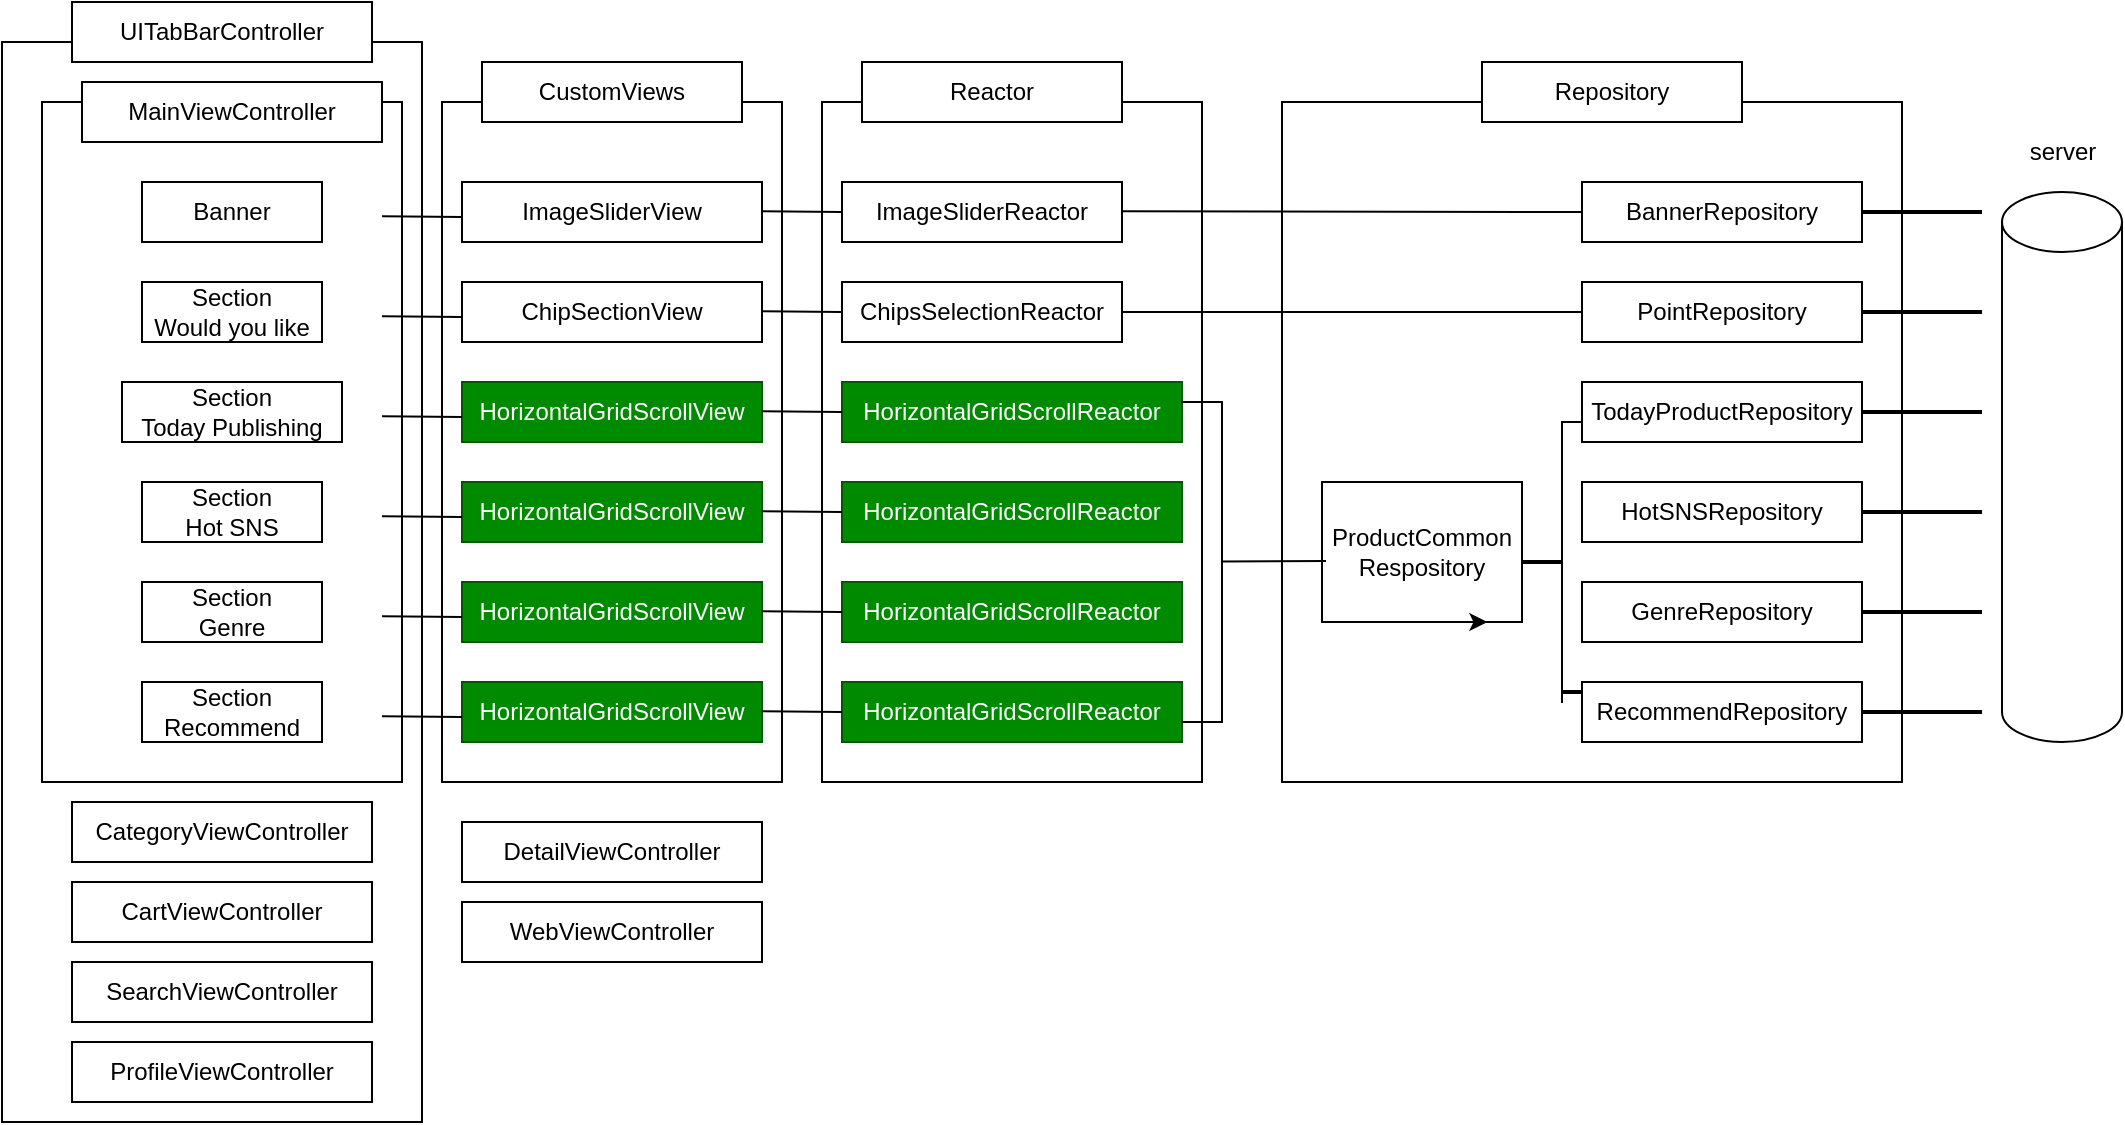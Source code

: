 <mxfile version="24.7.17">
  <diagram name="Page-1" id="H3pMinGVCzr7B0PxS-Pm">
    <mxGraphModel dx="640" dy="563" grid="1" gridSize="10" guides="1" tooltips="1" connect="1" arrows="1" fold="1" page="1" pageScale="1" pageWidth="850" pageHeight="1100" math="0" shadow="0">
      <root>
        <mxCell id="0" />
        <mxCell id="1" parent="0" />
        <mxCell id="9e2CFXTMy3aD5x_XGBw3-73" value="" style="rounded=0;whiteSpace=wrap;html=1;" vertex="1" parent="1">
          <mxGeometry y="30" width="210" height="540" as="geometry" />
        </mxCell>
        <mxCell id="9e2CFXTMy3aD5x_XGBw3-37" value="" style="rounded=0;whiteSpace=wrap;html=1;" vertex="1" parent="1">
          <mxGeometry x="640" y="60" width="310" height="340" as="geometry" />
        </mxCell>
        <mxCell id="9e2CFXTMy3aD5x_XGBw3-35" value="" style="rounded=0;whiteSpace=wrap;html=1;" vertex="1" parent="1">
          <mxGeometry x="410" y="60" width="190" height="340" as="geometry" />
        </mxCell>
        <mxCell id="9e2CFXTMy3aD5x_XGBw3-34" value="" style="rounded=0;whiteSpace=wrap;html=1;" vertex="1" parent="1">
          <mxGeometry x="220" y="60" width="170" height="340" as="geometry" />
        </mxCell>
        <mxCell id="9e2CFXTMy3aD5x_XGBw3-33" value="" style="rounded=0;whiteSpace=wrap;html=1;" vertex="1" parent="1">
          <mxGeometry x="20" y="60" width="180" height="340" as="geometry" />
        </mxCell>
        <mxCell id="9e2CFXTMy3aD5x_XGBw3-1" value="MainViewController" style="whiteSpace=wrap;html=1;" vertex="1" parent="1">
          <mxGeometry x="40" y="50" width="150" height="30" as="geometry" />
        </mxCell>
        <mxCell id="9e2CFXTMy3aD5x_XGBw3-2" value="ImageSliderView" style="whiteSpace=wrap;html=1;" vertex="1" parent="1">
          <mxGeometry x="230" y="100" width="150" height="30" as="geometry" />
        </mxCell>
        <mxCell id="9e2CFXTMy3aD5x_XGBw3-3" value="ChipSectionView" style="whiteSpace=wrap;html=1;" vertex="1" parent="1">
          <mxGeometry x="230" y="150" width="150" height="30" as="geometry" />
        </mxCell>
        <mxCell id="9e2CFXTMy3aD5x_XGBw3-4" value="HorizontalGridScrollView" style="whiteSpace=wrap;html=1;fillColor=#008a00;fontColor=#ffffff;strokeColor=#005700;" vertex="1" parent="1">
          <mxGeometry x="230" y="200" width="150" height="30" as="geometry" />
        </mxCell>
        <mxCell id="9e2CFXTMy3aD5x_XGBw3-5" value="ImageSliderReactor" style="whiteSpace=wrap;html=1;" vertex="1" parent="1">
          <mxGeometry x="420" y="100" width="140" height="30" as="geometry" />
        </mxCell>
        <mxCell id="9e2CFXTMy3aD5x_XGBw3-6" value="ChipsSelectionReactor" style="whiteSpace=wrap;html=1;" vertex="1" parent="1">
          <mxGeometry x="420" y="150" width="140" height="30" as="geometry" />
        </mxCell>
        <mxCell id="9e2CFXTMy3aD5x_XGBw3-7" value="HorizontalGridScrollReactor" style="whiteSpace=wrap;html=1;fillColor=#008a00;fontColor=#ffffff;strokeColor=#005700;" vertex="1" parent="1">
          <mxGeometry x="420" y="200" width="170" height="30" as="geometry" />
        </mxCell>
        <mxCell id="9e2CFXTMy3aD5x_XGBw3-8" value="BannerRepository" style="whiteSpace=wrap;html=1;" vertex="1" parent="1">
          <mxGeometry x="790" y="100" width="140" height="30" as="geometry" />
        </mxCell>
        <mxCell id="9e2CFXTMy3aD5x_XGBw3-9" value="PointRepository" style="whiteSpace=wrap;html=1;" vertex="1" parent="1">
          <mxGeometry x="790" y="150" width="140" height="30" as="geometry" />
        </mxCell>
        <mxCell id="9e2CFXTMy3aD5x_XGBw3-10" value="TodayProductRepository" style="whiteSpace=wrap;html=1;" vertex="1" parent="1">
          <mxGeometry x="790" y="200" width="140" height="30" as="geometry" />
        </mxCell>
        <mxCell id="9e2CFXTMy3aD5x_XGBw3-11" value="Banner" style="whiteSpace=wrap;html=1;" vertex="1" parent="1">
          <mxGeometry x="70" y="100" width="90" height="30" as="geometry" />
        </mxCell>
        <mxCell id="9e2CFXTMy3aD5x_XGBw3-13" value="&lt;div&gt;Section&lt;/div&gt;Would you like" style="whiteSpace=wrap;html=1;" vertex="1" parent="1">
          <mxGeometry x="70" y="150" width="90" height="30" as="geometry" />
        </mxCell>
        <mxCell id="9e2CFXTMy3aD5x_XGBw3-14" value="Section&lt;div&gt;Today Publishing&lt;/div&gt;" style="whiteSpace=wrap;html=1;" vertex="1" parent="1">
          <mxGeometry x="60" y="200" width="110" height="30" as="geometry" />
        </mxCell>
        <mxCell id="9e2CFXTMy3aD5x_XGBw3-15" value="Section&lt;div&gt;Hot SNS&lt;/div&gt;" style="whiteSpace=wrap;html=1;" vertex="1" parent="1">
          <mxGeometry x="70" y="250" width="90" height="30" as="geometry" />
        </mxCell>
        <mxCell id="9e2CFXTMy3aD5x_XGBw3-17" value="Section&lt;div&gt;Genre&lt;/div&gt;" style="whiteSpace=wrap;html=1;" vertex="1" parent="1">
          <mxGeometry x="70" y="300" width="90" height="30" as="geometry" />
        </mxCell>
        <mxCell id="9e2CFXTMy3aD5x_XGBw3-18" value="Section&lt;div&gt;Recommend&lt;br&gt;&lt;/div&gt;" style="whiteSpace=wrap;html=1;" vertex="1" parent="1">
          <mxGeometry x="70" y="350" width="90" height="30" as="geometry" />
        </mxCell>
        <mxCell id="9e2CFXTMy3aD5x_XGBw3-20" value="HorizontalGridScrollView" style="whiteSpace=wrap;html=1;fillColor=#008a00;fontColor=#ffffff;strokeColor=#005700;" vertex="1" parent="1">
          <mxGeometry x="230" y="250" width="150" height="30" as="geometry" />
        </mxCell>
        <mxCell id="9e2CFXTMy3aD5x_XGBw3-21" value="HorizontalGridScrollReactor" style="whiteSpace=wrap;html=1;fillColor=#008a00;fontColor=#ffffff;strokeColor=#005700;" vertex="1" parent="1">
          <mxGeometry x="420" y="250" width="170" height="30" as="geometry" />
        </mxCell>
        <mxCell id="9e2CFXTMy3aD5x_XGBw3-22" value="HotSNSRepository" style="whiteSpace=wrap;html=1;" vertex="1" parent="1">
          <mxGeometry x="790" y="250" width="140" height="30" as="geometry" />
        </mxCell>
        <mxCell id="9e2CFXTMy3aD5x_XGBw3-23" value="HorizontalGridScrollView" style="whiteSpace=wrap;html=1;fillColor=#008a00;fontColor=#ffffff;strokeColor=#005700;" vertex="1" parent="1">
          <mxGeometry x="230" y="300" width="150" height="30" as="geometry" />
        </mxCell>
        <mxCell id="9e2CFXTMy3aD5x_XGBw3-24" value="HorizontalGridScrollReactor" style="whiteSpace=wrap;html=1;fillColor=#008a00;fontColor=#ffffff;strokeColor=#005700;" vertex="1" parent="1">
          <mxGeometry x="420" y="300" width="170" height="30" as="geometry" />
        </mxCell>
        <mxCell id="9e2CFXTMy3aD5x_XGBw3-25" value="GenreRepository" style="whiteSpace=wrap;html=1;" vertex="1" parent="1">
          <mxGeometry x="790" y="300" width="140" height="30" as="geometry" />
        </mxCell>
        <mxCell id="9e2CFXTMy3aD5x_XGBw3-26" value="HorizontalGridScrollView" style="whiteSpace=wrap;html=1;fillColor=#008a00;fontColor=#ffffff;strokeColor=#005700;" vertex="1" parent="1">
          <mxGeometry x="230" y="350" width="150" height="30" as="geometry" />
        </mxCell>
        <mxCell id="9e2CFXTMy3aD5x_XGBw3-27" value="HorizontalGridScrollReactor" style="whiteSpace=wrap;html=1;fillColor=#008a00;fontColor=#ffffff;strokeColor=#005700;" vertex="1" parent="1">
          <mxGeometry x="420" y="350" width="170" height="30" as="geometry" />
        </mxCell>
        <mxCell id="9e2CFXTMy3aD5x_XGBw3-28" value="RecommendRepository" style="whiteSpace=wrap;html=1;" vertex="1" parent="1">
          <mxGeometry x="790" y="350" width="140" height="30" as="geometry" />
        </mxCell>
        <mxCell id="9e2CFXTMy3aD5x_XGBw3-32" value="ProductCommon&lt;div&gt;Respository&lt;/div&gt;" style="whiteSpace=wrap;html=1;" vertex="1" parent="1">
          <mxGeometry x="660" y="250" width="100" height="70" as="geometry" />
        </mxCell>
        <mxCell id="9e2CFXTMy3aD5x_XGBw3-36" style="edgeStyle=orthogonalEdgeStyle;rounded=0;orthogonalLoop=1;jettySize=auto;html=1;exitX=0.75;exitY=1;exitDx=0;exitDy=0;entryX=0.827;entryY=0.986;entryDx=0;entryDy=0;entryPerimeter=0;" edge="1" parent="1" source="9e2CFXTMy3aD5x_XGBw3-32" target="9e2CFXTMy3aD5x_XGBw3-32">
          <mxGeometry relative="1" as="geometry" />
        </mxCell>
        <mxCell id="9e2CFXTMy3aD5x_XGBw3-39" value="" style="shape=cylinder3;whiteSpace=wrap;html=1;boundedLbl=1;backgroundOutline=1;size=15;" vertex="1" parent="1">
          <mxGeometry x="1000" y="105" width="60" height="275" as="geometry" />
        </mxCell>
        <mxCell id="9e2CFXTMy3aD5x_XGBw3-40" value="server" style="text;html=1;align=center;verticalAlign=middle;resizable=0;points=[];autosize=1;strokeColor=none;fillColor=none;" vertex="1" parent="1">
          <mxGeometry x="1000" y="70" width="60" height="30" as="geometry" />
        </mxCell>
        <mxCell id="9e2CFXTMy3aD5x_XGBw3-41" value="" style="shape=partialRectangle;whiteSpace=wrap;html=1;bottom=0;right=0;fillColor=none;" vertex="1" parent="1">
          <mxGeometry x="780" y="220" width="10" height="140" as="geometry" />
        </mxCell>
        <mxCell id="9e2CFXTMy3aD5x_XGBw3-45" value="" style="line;strokeWidth=2;html=1;" vertex="1" parent="1">
          <mxGeometry x="780" y="350" width="10" height="10" as="geometry" />
        </mxCell>
        <mxCell id="9e2CFXTMy3aD5x_XGBw3-46" value="" style="line;strokeWidth=2;html=1;" vertex="1" parent="1">
          <mxGeometry x="760" y="285" width="20" height="10" as="geometry" />
        </mxCell>
        <mxCell id="9e2CFXTMy3aD5x_XGBw3-47" value="" style="shape=partialRectangle;whiteSpace=wrap;html=1;bottom=0;right=0;fillColor=none;rotation=90;" vertex="1" parent="1">
          <mxGeometry x="520" y="280" width="160" height="20" as="geometry" />
        </mxCell>
        <mxCell id="9e2CFXTMy3aD5x_XGBw3-48" value="" style="endArrow=none;html=1;rounded=0;" edge="1" parent="1">
          <mxGeometry width="50" height="50" relative="1" as="geometry">
            <mxPoint x="590" y="370" as="sourcePoint" />
            <mxPoint x="610" y="370" as="targetPoint" />
          </mxGeometry>
        </mxCell>
        <mxCell id="9e2CFXTMy3aD5x_XGBw3-49" value="" style="endArrow=none;html=1;rounded=0;entryX=0.02;entryY=0.564;entryDx=0;entryDy=0;entryPerimeter=0;" edge="1" parent="1" target="9e2CFXTMy3aD5x_XGBw3-32">
          <mxGeometry width="50" height="50" relative="1" as="geometry">
            <mxPoint x="610" y="289.75" as="sourcePoint" />
            <mxPoint x="640" y="289.75" as="targetPoint" />
          </mxGeometry>
        </mxCell>
        <mxCell id="9e2CFXTMy3aD5x_XGBw3-50" value="" style="endArrow=none;html=1;rounded=0;entryX=0;entryY=0.5;entryDx=0;entryDy=0;exitX=1;exitY=0.5;exitDx=0;exitDy=0;" edge="1" parent="1" source="9e2CFXTMy3aD5x_XGBw3-6" target="9e2CFXTMy3aD5x_XGBw3-9">
          <mxGeometry width="50" height="50" relative="1" as="geometry">
            <mxPoint x="574" y="165.12" as="sourcePoint" />
            <mxPoint x="626" y="164.37" as="targetPoint" />
          </mxGeometry>
        </mxCell>
        <mxCell id="9e2CFXTMy3aD5x_XGBw3-51" value="" style="endArrow=none;html=1;rounded=0;entryX=0;entryY=0.5;entryDx=0;entryDy=0;exitX=1;exitY=0.5;exitDx=0;exitDy=0;" edge="1" parent="1" target="9e2CFXTMy3aD5x_XGBw3-8">
          <mxGeometry width="50" height="50" relative="1" as="geometry">
            <mxPoint x="560" y="114.63" as="sourcePoint" />
            <mxPoint x="680" y="114.63" as="targetPoint" />
          </mxGeometry>
        </mxCell>
        <mxCell id="9e2CFXTMy3aD5x_XGBw3-52" value="" style="endArrow=none;html=1;rounded=0;exitX=1;exitY=0.5;exitDx=0;exitDy=0;" edge="1" parent="1">
          <mxGeometry width="50" height="50" relative="1" as="geometry">
            <mxPoint x="380" y="114.63" as="sourcePoint" />
            <mxPoint x="420" y="115" as="targetPoint" />
          </mxGeometry>
        </mxCell>
        <mxCell id="9e2CFXTMy3aD5x_XGBw3-53" value="" style="endArrow=none;html=1;rounded=0;exitX=1;exitY=0.5;exitDx=0;exitDy=0;" edge="1" parent="1">
          <mxGeometry width="50" height="50" relative="1" as="geometry">
            <mxPoint x="380" y="164.63" as="sourcePoint" />
            <mxPoint x="420" y="165" as="targetPoint" />
          </mxGeometry>
        </mxCell>
        <mxCell id="9e2CFXTMy3aD5x_XGBw3-54" value="" style="endArrow=none;html=1;rounded=0;exitX=1;exitY=0.5;exitDx=0;exitDy=0;" edge="1" parent="1">
          <mxGeometry width="50" height="50" relative="1" as="geometry">
            <mxPoint x="380" y="214.63" as="sourcePoint" />
            <mxPoint x="420" y="215" as="targetPoint" />
          </mxGeometry>
        </mxCell>
        <mxCell id="9e2CFXTMy3aD5x_XGBw3-55" value="" style="endArrow=none;html=1;rounded=0;exitX=1;exitY=0.5;exitDx=0;exitDy=0;" edge="1" parent="1">
          <mxGeometry width="50" height="50" relative="1" as="geometry">
            <mxPoint x="380" y="264.63" as="sourcePoint" />
            <mxPoint x="420" y="265" as="targetPoint" />
          </mxGeometry>
        </mxCell>
        <mxCell id="9e2CFXTMy3aD5x_XGBw3-56" value="" style="endArrow=none;html=1;rounded=0;exitX=1;exitY=0.5;exitDx=0;exitDy=0;" edge="1" parent="1">
          <mxGeometry width="50" height="50" relative="1" as="geometry">
            <mxPoint x="380" y="314.63" as="sourcePoint" />
            <mxPoint x="420" y="315" as="targetPoint" />
          </mxGeometry>
        </mxCell>
        <mxCell id="9e2CFXTMy3aD5x_XGBw3-57" value="" style="endArrow=none;html=1;rounded=0;exitX=1;exitY=0.5;exitDx=0;exitDy=0;" edge="1" parent="1">
          <mxGeometry width="50" height="50" relative="1" as="geometry">
            <mxPoint x="380" y="364.63" as="sourcePoint" />
            <mxPoint x="420" y="365" as="targetPoint" />
          </mxGeometry>
        </mxCell>
        <mxCell id="9e2CFXTMy3aD5x_XGBw3-58" value="" style="endArrow=none;html=1;rounded=0;exitX=1;exitY=0.5;exitDx=0;exitDy=0;" edge="1" parent="1">
          <mxGeometry width="50" height="50" relative="1" as="geometry">
            <mxPoint x="190" y="117.13" as="sourcePoint" />
            <mxPoint x="230" y="117.5" as="targetPoint" />
          </mxGeometry>
        </mxCell>
        <mxCell id="9e2CFXTMy3aD5x_XGBw3-59" value="" style="endArrow=none;html=1;rounded=0;exitX=1;exitY=0.5;exitDx=0;exitDy=0;" edge="1" parent="1">
          <mxGeometry width="50" height="50" relative="1" as="geometry">
            <mxPoint x="190" y="167.13" as="sourcePoint" />
            <mxPoint x="230" y="167.5" as="targetPoint" />
          </mxGeometry>
        </mxCell>
        <mxCell id="9e2CFXTMy3aD5x_XGBw3-60" value="" style="endArrow=none;html=1;rounded=0;exitX=1;exitY=0.5;exitDx=0;exitDy=0;" edge="1" parent="1">
          <mxGeometry width="50" height="50" relative="1" as="geometry">
            <mxPoint x="190" y="217.13" as="sourcePoint" />
            <mxPoint x="230" y="217.5" as="targetPoint" />
          </mxGeometry>
        </mxCell>
        <mxCell id="9e2CFXTMy3aD5x_XGBw3-61" value="" style="endArrow=none;html=1;rounded=0;exitX=1;exitY=0.5;exitDx=0;exitDy=0;" edge="1" parent="1">
          <mxGeometry width="50" height="50" relative="1" as="geometry">
            <mxPoint x="190" y="267.13" as="sourcePoint" />
            <mxPoint x="230" y="267.5" as="targetPoint" />
          </mxGeometry>
        </mxCell>
        <mxCell id="9e2CFXTMy3aD5x_XGBw3-62" value="" style="endArrow=none;html=1;rounded=0;exitX=1;exitY=0.5;exitDx=0;exitDy=0;" edge="1" parent="1">
          <mxGeometry width="50" height="50" relative="1" as="geometry">
            <mxPoint x="190" y="317.13" as="sourcePoint" />
            <mxPoint x="230" y="317.5" as="targetPoint" />
          </mxGeometry>
        </mxCell>
        <mxCell id="9e2CFXTMy3aD5x_XGBw3-63" value="" style="endArrow=none;html=1;rounded=0;exitX=1;exitY=0.5;exitDx=0;exitDy=0;" edge="1" parent="1">
          <mxGeometry width="50" height="50" relative="1" as="geometry">
            <mxPoint x="190" y="367.13" as="sourcePoint" />
            <mxPoint x="230" y="367.5" as="targetPoint" />
          </mxGeometry>
        </mxCell>
        <mxCell id="9e2CFXTMy3aD5x_XGBw3-64" value="CustomViews" style="whiteSpace=wrap;html=1;" vertex="1" parent="1">
          <mxGeometry x="240" y="40" width="130" height="30" as="geometry" />
        </mxCell>
        <mxCell id="9e2CFXTMy3aD5x_XGBw3-65" value="Reactor" style="whiteSpace=wrap;html=1;" vertex="1" parent="1">
          <mxGeometry x="430" y="40" width="130" height="30" as="geometry" />
        </mxCell>
        <mxCell id="9e2CFXTMy3aD5x_XGBw3-66" value="Repository" style="whiteSpace=wrap;html=1;" vertex="1" parent="1">
          <mxGeometry x="740" y="40" width="130" height="30" as="geometry" />
        </mxCell>
        <mxCell id="9e2CFXTMy3aD5x_XGBw3-67" value="" style="line;strokeWidth=2;html=1;" vertex="1" parent="1">
          <mxGeometry x="930" y="110" width="60" height="10" as="geometry" />
        </mxCell>
        <mxCell id="9e2CFXTMy3aD5x_XGBw3-68" value="" style="line;strokeWidth=2;html=1;" vertex="1" parent="1">
          <mxGeometry x="930" y="160" width="60" height="10" as="geometry" />
        </mxCell>
        <mxCell id="9e2CFXTMy3aD5x_XGBw3-69" value="" style="line;strokeWidth=2;html=1;" vertex="1" parent="1">
          <mxGeometry x="930" y="210" width="60" height="10" as="geometry" />
        </mxCell>
        <mxCell id="9e2CFXTMy3aD5x_XGBw3-70" value="" style="line;strokeWidth=2;html=1;" vertex="1" parent="1">
          <mxGeometry x="930" y="260" width="60" height="10" as="geometry" />
        </mxCell>
        <mxCell id="9e2CFXTMy3aD5x_XGBw3-71" value="" style="line;strokeWidth=2;html=1;" vertex="1" parent="1">
          <mxGeometry x="930" y="310" width="60" height="10" as="geometry" />
        </mxCell>
        <mxCell id="9e2CFXTMy3aD5x_XGBw3-72" value="" style="line;strokeWidth=2;html=1;" vertex="1" parent="1">
          <mxGeometry x="930" y="360" width="60" height="10" as="geometry" />
        </mxCell>
        <mxCell id="9e2CFXTMy3aD5x_XGBw3-74" value="UITabBarController" style="whiteSpace=wrap;html=1;" vertex="1" parent="1">
          <mxGeometry x="35" y="10" width="150" height="30" as="geometry" />
        </mxCell>
        <mxCell id="9e2CFXTMy3aD5x_XGBw3-75" value="CategoryViewController" style="whiteSpace=wrap;html=1;" vertex="1" parent="1">
          <mxGeometry x="35" y="410" width="150" height="30" as="geometry" />
        </mxCell>
        <mxCell id="9e2CFXTMy3aD5x_XGBw3-76" value="CartViewController" style="whiteSpace=wrap;html=1;" vertex="1" parent="1">
          <mxGeometry x="35" y="450" width="150" height="30" as="geometry" />
        </mxCell>
        <mxCell id="9e2CFXTMy3aD5x_XGBw3-77" value="SearchViewController" style="whiteSpace=wrap;html=1;" vertex="1" parent="1">
          <mxGeometry x="35" y="490" width="150" height="30" as="geometry" />
        </mxCell>
        <mxCell id="9e2CFXTMy3aD5x_XGBw3-78" value="ProfileViewController" style="whiteSpace=wrap;html=1;" vertex="1" parent="1">
          <mxGeometry x="35" y="530" width="150" height="30" as="geometry" />
        </mxCell>
        <mxCell id="9e2CFXTMy3aD5x_XGBw3-79" value="DetailViewController" style="whiteSpace=wrap;html=1;" vertex="1" parent="1">
          <mxGeometry x="230" y="420" width="150" height="30" as="geometry" />
        </mxCell>
        <mxCell id="9e2CFXTMy3aD5x_XGBw3-80" value="WebViewController" style="whiteSpace=wrap;html=1;" vertex="1" parent="1">
          <mxGeometry x="230" y="460" width="150" height="30" as="geometry" />
        </mxCell>
      </root>
    </mxGraphModel>
  </diagram>
</mxfile>
